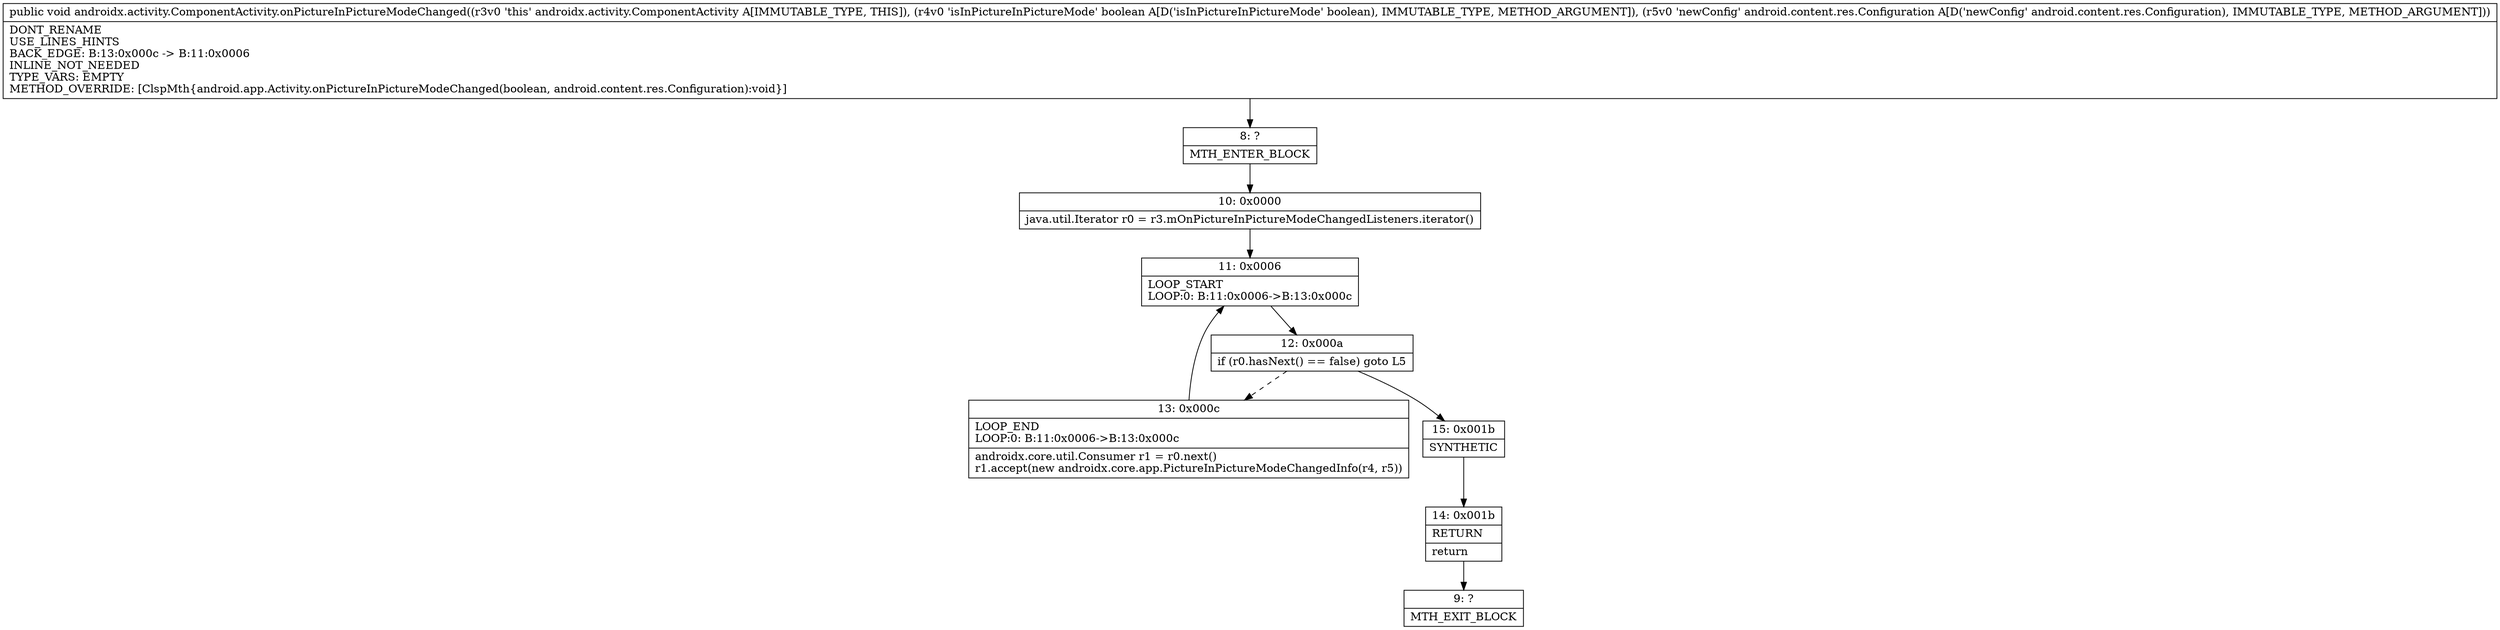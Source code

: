 digraph "CFG forandroidx.activity.ComponentActivity.onPictureInPictureModeChanged(ZLandroid\/content\/res\/Configuration;)V" {
Node_8 [shape=record,label="{8\:\ ?|MTH_ENTER_BLOCK\l}"];
Node_10 [shape=record,label="{10\:\ 0x0000|java.util.Iterator r0 = r3.mOnPictureInPictureModeChangedListeners.iterator()\l}"];
Node_11 [shape=record,label="{11\:\ 0x0006|LOOP_START\lLOOP:0: B:11:0x0006\-\>B:13:0x000c\l}"];
Node_12 [shape=record,label="{12\:\ 0x000a|if (r0.hasNext() == false) goto L5\l}"];
Node_13 [shape=record,label="{13\:\ 0x000c|LOOP_END\lLOOP:0: B:11:0x0006\-\>B:13:0x000c\l|androidx.core.util.Consumer r1 = r0.next()\lr1.accept(new androidx.core.app.PictureInPictureModeChangedInfo(r4, r5))\l}"];
Node_15 [shape=record,label="{15\:\ 0x001b|SYNTHETIC\l}"];
Node_14 [shape=record,label="{14\:\ 0x001b|RETURN\l|return\l}"];
Node_9 [shape=record,label="{9\:\ ?|MTH_EXIT_BLOCK\l}"];
MethodNode[shape=record,label="{public void androidx.activity.ComponentActivity.onPictureInPictureModeChanged((r3v0 'this' androidx.activity.ComponentActivity A[IMMUTABLE_TYPE, THIS]), (r4v0 'isInPictureInPictureMode' boolean A[D('isInPictureInPictureMode' boolean), IMMUTABLE_TYPE, METHOD_ARGUMENT]), (r5v0 'newConfig' android.content.res.Configuration A[D('newConfig' android.content.res.Configuration), IMMUTABLE_TYPE, METHOD_ARGUMENT]))  | DONT_RENAME\lUSE_LINES_HINTS\lBACK_EDGE: B:13:0x000c \-\> B:11:0x0006\lINLINE_NOT_NEEDED\lTYPE_VARS: EMPTY\lMETHOD_OVERRIDE: [ClspMth\{android.app.Activity.onPictureInPictureModeChanged(boolean, android.content.res.Configuration):void\}]\l}"];
MethodNode -> Node_8;Node_8 -> Node_10;
Node_10 -> Node_11;
Node_11 -> Node_12;
Node_12 -> Node_13[style=dashed];
Node_12 -> Node_15;
Node_13 -> Node_11;
Node_15 -> Node_14;
Node_14 -> Node_9;
}

